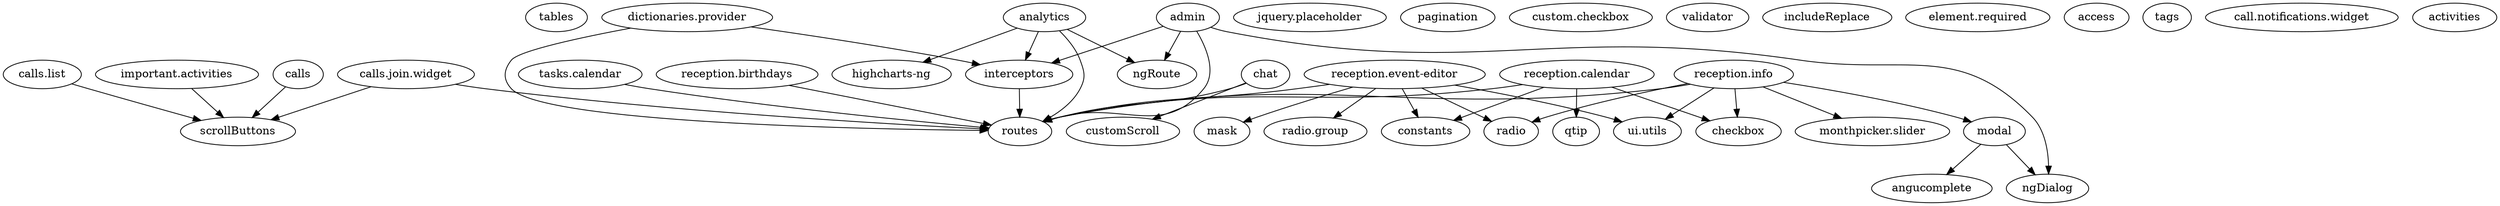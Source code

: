 digraph ngGraph {
  "tables";
  "scrollButtons";
  "radio";
  "radio.group";
  "qtip";
  "jquery.placeholder";
  "pagination";
  "monthpicker.slider";
  "modal";
  "mask";
  "customScroll";
  "custom.checkbox";
  "checkbox";
  "routes";
  "constants";
  "validator";
  "interceptors";
  "includeReplace";
  "element.required";
  "access";
  "tags";
  "tasks.calendar";
  "reception.info";
  "reception.event-editor";
  "reception.calendar";
  "reception.birthdays";
  "important.activities";
  "dictionaries.provider";
  "chat";
  "calls";
  "calls.join.widget";
  "calls.list";
  "call.notifications.widget";
  "analytics";
  "admin";
  "activities";
  "angucomplete";
  "ngDialog";
  "ui.utils";
  "highcharts-ng";
  "ngRoute";
  "modal" -> "angucomplete";
  "modal" -> "ngDialog";
  "interceptors" -> "routes";
  "tasks.calendar" -> "routes";
  "reception.info" -> "monthpicker.slider";
  "reception.info" -> "radio";
  "reception.info" -> "checkbox";
  "reception.info" -> "modal";
  "reception.info" -> "ui.utils";
  "reception.info" -> "routes";
  "reception.event-editor" -> "radio";
  "reception.event-editor" -> "mask";
  "reception.event-editor" -> "ui.utils";
  "reception.event-editor" -> "radio.group";
  "reception.event-editor" -> "constants";
  "reception.event-editor" -> "routes";
  "reception.calendar" -> "checkbox";
  "reception.calendar" -> "routes";
  "reception.calendar" -> "constants";
  "reception.calendar" -> "qtip";
  "reception.birthdays" -> "routes";
  "important.activities" -> "scrollButtons";
  "dictionaries.provider" -> "interceptors";
  "dictionaries.provider" -> "routes";
  "chat" -> "routes";
  "chat" -> "customScroll";
  "calls" -> "scrollButtons";
  "calls.join.widget" -> "routes";
  "calls.join.widget" -> "scrollButtons";
  "calls.list" -> "scrollButtons";
  "analytics" -> "interceptors";
  "analytics" -> "highcharts-ng";
  "analytics" -> "routes";
  "analytics" -> "ngRoute";
  "admin" -> "ngDialog";
  "admin" -> "interceptors";
  "admin" -> "routes";
  "admin" -> "ngRoute";
}
